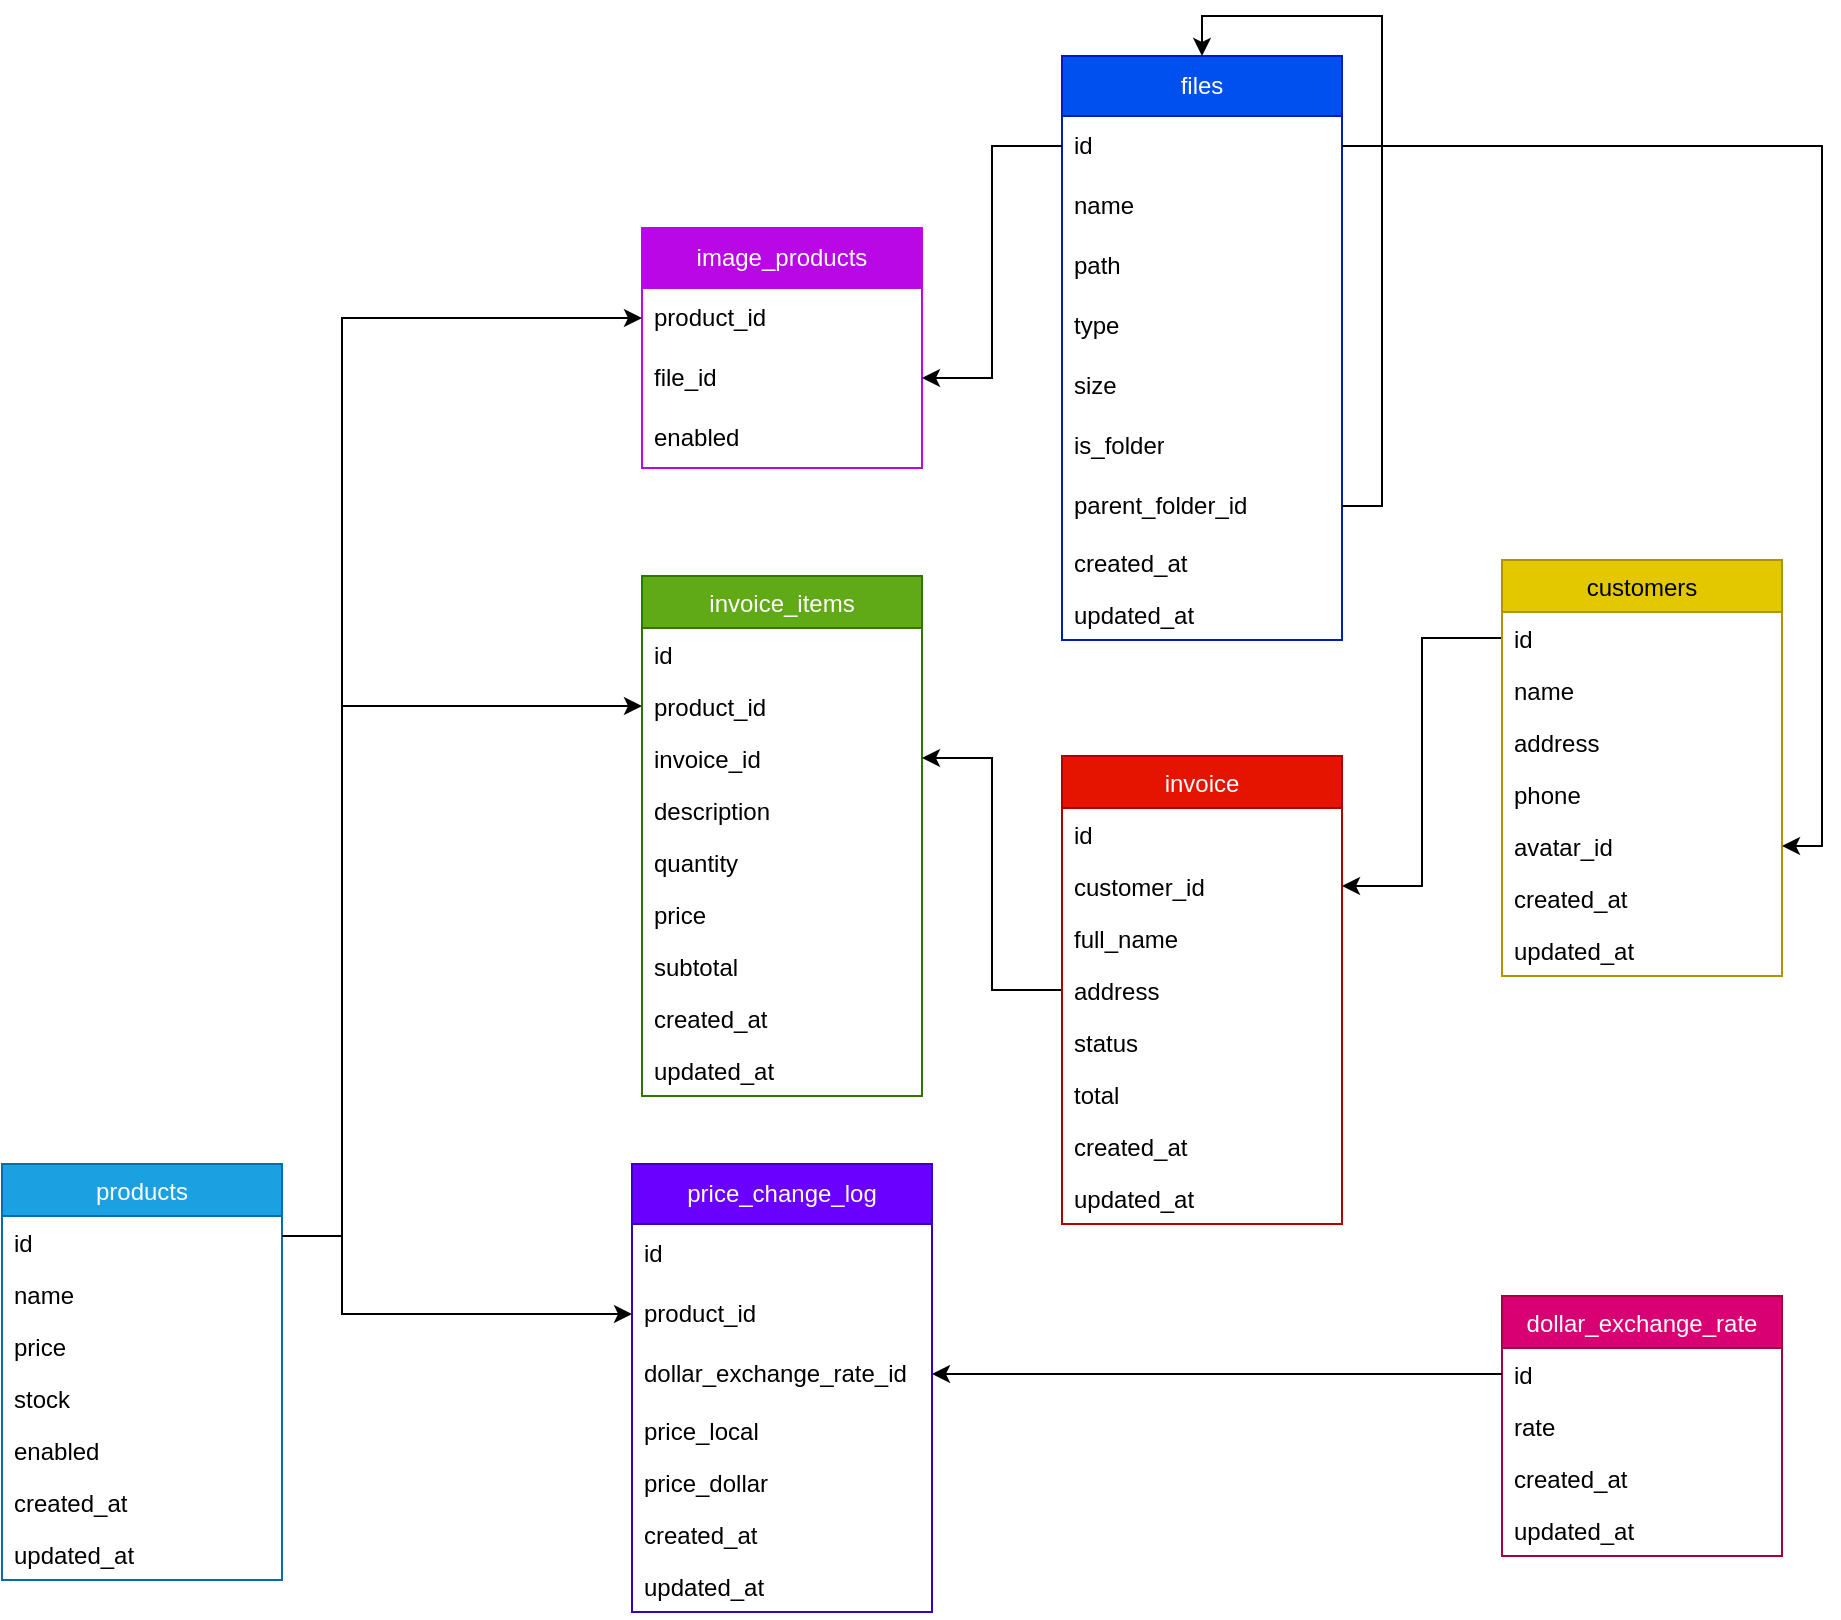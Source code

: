 <mxfile version="22.1.11" type="device">
  <diagram id="StSp4dpz71DNhP6_kaDA" name="Página-1">
    <mxGraphModel dx="398" dy="232" grid="1" gridSize="10" guides="1" tooltips="1" connect="1" arrows="1" fold="1" page="1" pageScale="1" pageWidth="1169" pageHeight="827" background="none" math="0" shadow="0">
      <root>
        <mxCell id="0" />
        <mxCell id="1" parent="0" />
        <mxCell id="2rAFD38zC0uxjUOUbgZW-3" value="products" style="swimlane;fontStyle=0;childLayout=stackLayout;horizontal=1;startSize=26;fillColor=#1ba1e2;horizontalStack=0;resizeParent=1;resizeParentMax=0;resizeLast=0;collapsible=1;marginBottom=0;strokeColor=#006EAF;fontColor=#ffffff;" parent="1" vertex="1">
          <mxGeometry x="90" y="584" width="140" height="208" as="geometry" />
        </mxCell>
        <mxCell id="2rAFD38zC0uxjUOUbgZW-4" value="id" style="text;strokeColor=none;fillColor=none;align=left;verticalAlign=top;spacingLeft=4;spacingRight=4;overflow=hidden;rotatable=0;points=[[0,0.5],[1,0.5]];portConstraint=eastwest;" parent="2rAFD38zC0uxjUOUbgZW-3" vertex="1">
          <mxGeometry y="26" width="140" height="26" as="geometry" />
        </mxCell>
        <mxCell id="2rAFD38zC0uxjUOUbgZW-5" value="name" style="text;align=left;verticalAlign=top;spacingLeft=4;spacingRight=4;overflow=hidden;rotatable=0;points=[[0,0.5],[1,0.5]];portConstraint=eastwest;" parent="2rAFD38zC0uxjUOUbgZW-3" vertex="1">
          <mxGeometry y="52" width="140" height="26" as="geometry" />
        </mxCell>
        <mxCell id="2rAFD38zC0uxjUOUbgZW-6" value="price" style="text;strokeColor=none;fillColor=none;align=left;verticalAlign=top;spacingLeft=4;spacingRight=4;overflow=hidden;rotatable=0;points=[[0,0.5],[1,0.5]];portConstraint=eastwest;" parent="2rAFD38zC0uxjUOUbgZW-3" vertex="1">
          <mxGeometry y="78" width="140" height="26" as="geometry" />
        </mxCell>
        <mxCell id="2rAFD38zC0uxjUOUbgZW-27" value="stock" style="text;strokeColor=none;fillColor=none;align=left;verticalAlign=top;spacingLeft=4;spacingRight=4;overflow=hidden;rotatable=0;points=[[0,0.5],[1,0.5]];portConstraint=eastwest;" parent="2rAFD38zC0uxjUOUbgZW-3" vertex="1">
          <mxGeometry y="104" width="140" height="26" as="geometry" />
        </mxCell>
        <mxCell id="l30vzpvQLE8bFLBA5Ncr-18" value="enabled" style="text;strokeColor=none;fillColor=none;align=left;verticalAlign=top;spacingLeft=4;spacingRight=4;overflow=hidden;rotatable=0;points=[[0,0.5],[1,0.5]];portConstraint=eastwest;" parent="2rAFD38zC0uxjUOUbgZW-3" vertex="1">
          <mxGeometry y="130" width="140" height="26" as="geometry" />
        </mxCell>
        <mxCell id="l30vzpvQLE8bFLBA5Ncr-13" value="created_at" style="text;strokeColor=none;fillColor=none;align=left;verticalAlign=top;spacingLeft=4;spacingRight=4;overflow=hidden;rotatable=0;points=[[0,0.5],[1,0.5]];portConstraint=eastwest;" parent="2rAFD38zC0uxjUOUbgZW-3" vertex="1">
          <mxGeometry y="156" width="140" height="26" as="geometry" />
        </mxCell>
        <mxCell id="l30vzpvQLE8bFLBA5Ncr-12" value="updated_at" style="text;strokeColor=none;fillColor=none;align=left;verticalAlign=top;spacingLeft=4;spacingRight=4;overflow=hidden;rotatable=0;points=[[0,0.5],[1,0.5]];portConstraint=eastwest;" parent="2rAFD38zC0uxjUOUbgZW-3" vertex="1">
          <mxGeometry y="182" width="140" height="26" as="geometry" />
        </mxCell>
        <mxCell id="2rAFD38zC0uxjUOUbgZW-8" value="invoice_items" style="swimlane;fontStyle=0;childLayout=stackLayout;horizontal=1;startSize=26;fillColor=#60a917;horizontalStack=0;resizeParent=1;resizeParentMax=0;resizeLast=0;collapsible=1;marginBottom=0;strokeColor=#2D7600;fontColor=#ffffff;" parent="1" vertex="1">
          <mxGeometry x="410" y="290" width="140" height="260" as="geometry" />
        </mxCell>
        <mxCell id="2rAFD38zC0uxjUOUbgZW-9" value="id" style="text;strokeColor=none;fillColor=none;align=left;verticalAlign=top;spacingLeft=4;spacingRight=4;overflow=hidden;rotatable=0;points=[[0,0.5],[1,0.5]];portConstraint=eastwest;" parent="2rAFD38zC0uxjUOUbgZW-8" vertex="1">
          <mxGeometry y="26" width="140" height="26" as="geometry" />
        </mxCell>
        <mxCell id="2rAFD38zC0uxjUOUbgZW-10" value="product_id" style="text;strokeColor=none;fillColor=none;align=left;verticalAlign=top;spacingLeft=4;spacingRight=4;overflow=hidden;rotatable=0;points=[[0,0.5],[1,0.5]];portConstraint=eastwest;" parent="2rAFD38zC0uxjUOUbgZW-8" vertex="1">
          <mxGeometry y="52" width="140" height="26" as="geometry" />
        </mxCell>
        <mxCell id="2rAFD38zC0uxjUOUbgZW-37" value="invoice_id" style="text;strokeColor=none;fillColor=none;align=left;verticalAlign=top;spacingLeft=4;spacingRight=4;overflow=hidden;rotatable=0;points=[[0,0.5],[1,0.5]];portConstraint=eastwest;" parent="2rAFD38zC0uxjUOUbgZW-8" vertex="1">
          <mxGeometry y="78" width="140" height="26" as="geometry" />
        </mxCell>
        <mxCell id="2rAFD38zC0uxjUOUbgZW-11" value="description" style="text;strokeColor=none;fillColor=none;align=left;verticalAlign=top;spacingLeft=4;spacingRight=4;overflow=hidden;rotatable=0;points=[[0,0.5],[1,0.5]];portConstraint=eastwest;" parent="2rAFD38zC0uxjUOUbgZW-8" vertex="1">
          <mxGeometry y="104" width="140" height="26" as="geometry" />
        </mxCell>
        <mxCell id="2rAFD38zC0uxjUOUbgZW-26" value="quantity" style="text;strokeColor=none;fillColor=none;align=left;verticalAlign=top;spacingLeft=4;spacingRight=4;overflow=hidden;rotatable=0;points=[[0,0.5],[1,0.5]];portConstraint=eastwest;" parent="2rAFD38zC0uxjUOUbgZW-8" vertex="1">
          <mxGeometry y="130" width="140" height="26" as="geometry" />
        </mxCell>
        <mxCell id="2rAFD38zC0uxjUOUbgZW-35" value="price" style="text;strokeColor=none;fillColor=none;align=left;verticalAlign=top;spacingLeft=4;spacingRight=4;overflow=hidden;rotatable=0;points=[[0,0.5],[1,0.5]];portConstraint=eastwest;" parent="2rAFD38zC0uxjUOUbgZW-8" vertex="1">
          <mxGeometry y="156" width="140" height="26" as="geometry" />
        </mxCell>
        <mxCell id="2rAFD38zC0uxjUOUbgZW-34" value="subtotal" style="text;strokeColor=none;fillColor=none;align=left;verticalAlign=top;spacingLeft=4;spacingRight=4;overflow=hidden;rotatable=0;points=[[0,0.5],[1,0.5]];portConstraint=eastwest;" parent="2rAFD38zC0uxjUOUbgZW-8" vertex="1">
          <mxGeometry y="182" width="140" height="26" as="geometry" />
        </mxCell>
        <mxCell id="l30vzpvQLE8bFLBA5Ncr-11" value="created_at" style="text;strokeColor=none;fillColor=none;align=left;verticalAlign=top;spacingLeft=4;spacingRight=4;overflow=hidden;rotatable=0;points=[[0,0.5],[1,0.5]];portConstraint=eastwest;" parent="2rAFD38zC0uxjUOUbgZW-8" vertex="1">
          <mxGeometry y="208" width="140" height="26" as="geometry" />
        </mxCell>
        <mxCell id="l30vzpvQLE8bFLBA5Ncr-10" value="updated_at" style="text;strokeColor=none;fillColor=none;align=left;verticalAlign=top;spacingLeft=4;spacingRight=4;overflow=hidden;rotatable=0;points=[[0,0.5],[1,0.5]];portConstraint=eastwest;" parent="2rAFD38zC0uxjUOUbgZW-8" vertex="1">
          <mxGeometry y="234" width="140" height="26" as="geometry" />
        </mxCell>
        <mxCell id="2rAFD38zC0uxjUOUbgZW-38" style="edgeStyle=orthogonalEdgeStyle;rounded=0;orthogonalLoop=1;jettySize=auto;html=1;" parent="1" source="2rAFD38zC0uxjUOUbgZW-13" target="2rAFD38zC0uxjUOUbgZW-37" edge="1">
          <mxGeometry relative="1" as="geometry" />
        </mxCell>
        <mxCell id="2rAFD38zC0uxjUOUbgZW-13" value="invoice" style="swimlane;fontStyle=0;childLayout=stackLayout;horizontal=1;startSize=26;fillColor=#e51400;horizontalStack=0;resizeParent=1;resizeParentMax=0;resizeLast=0;collapsible=1;marginBottom=0;strokeColor=#B20000;fontColor=#ffffff;" parent="1" vertex="1">
          <mxGeometry x="620" y="380" width="140" height="234" as="geometry" />
        </mxCell>
        <mxCell id="2rAFD38zC0uxjUOUbgZW-14" value="id" style="text;strokeColor=none;fillColor=none;align=left;verticalAlign=top;spacingLeft=4;spacingRight=4;overflow=hidden;rotatable=0;points=[[0,0.5],[1,0.5]];portConstraint=eastwest;" parent="2rAFD38zC0uxjUOUbgZW-13" vertex="1">
          <mxGeometry y="26" width="140" height="26" as="geometry" />
        </mxCell>
        <mxCell id="2rAFD38zC0uxjUOUbgZW-39" value="customer_id" style="text;strokeColor=none;fillColor=none;align=left;verticalAlign=top;spacingLeft=4;spacingRight=4;overflow=hidden;rotatable=0;points=[[0,0.5],[1,0.5]];portConstraint=eastwest;" parent="2rAFD38zC0uxjUOUbgZW-13" vertex="1">
          <mxGeometry y="52" width="140" height="26" as="geometry" />
        </mxCell>
        <mxCell id="YsdkRLHZaZVVEglEEMiI-2" value="full_name" style="text;strokeColor=none;fillColor=none;align=left;verticalAlign=top;spacingLeft=4;spacingRight=4;overflow=hidden;rotatable=0;points=[[0,0.5],[1,0.5]];portConstraint=eastwest;" vertex="1" parent="2rAFD38zC0uxjUOUbgZW-13">
          <mxGeometry y="78" width="140" height="26" as="geometry" />
        </mxCell>
        <mxCell id="YsdkRLHZaZVVEglEEMiI-1" value="address" style="text;strokeColor=none;fillColor=none;align=left;verticalAlign=top;spacingLeft=4;spacingRight=4;overflow=hidden;rotatable=0;points=[[0,0.5],[1,0.5]];portConstraint=eastwest;" vertex="1" parent="2rAFD38zC0uxjUOUbgZW-13">
          <mxGeometry y="104" width="140" height="26" as="geometry" />
        </mxCell>
        <mxCell id="YsdkRLHZaZVVEglEEMiI-3" value="status" style="text;strokeColor=none;fillColor=none;align=left;verticalAlign=top;spacingLeft=4;spacingRight=4;overflow=hidden;rotatable=0;points=[[0,0.5],[1,0.5]];portConstraint=eastwest;" vertex="1" parent="2rAFD38zC0uxjUOUbgZW-13">
          <mxGeometry y="130" width="140" height="26" as="geometry" />
        </mxCell>
        <mxCell id="2rAFD38zC0uxjUOUbgZW-41" value="total" style="text;strokeColor=none;fillColor=none;align=left;verticalAlign=top;spacingLeft=4;spacingRight=4;overflow=hidden;rotatable=0;points=[[0,0.5],[1,0.5]];portConstraint=eastwest;" parent="2rAFD38zC0uxjUOUbgZW-13" vertex="1">
          <mxGeometry y="156" width="140" height="26" as="geometry" />
        </mxCell>
        <mxCell id="l30vzpvQLE8bFLBA5Ncr-6" value="created_at" style="text;strokeColor=none;fillColor=none;align=left;verticalAlign=top;spacingLeft=4;spacingRight=4;overflow=hidden;rotatable=0;points=[[0,0.5],[1,0.5]];portConstraint=eastwest;" parent="2rAFD38zC0uxjUOUbgZW-13" vertex="1">
          <mxGeometry y="182" width="140" height="26" as="geometry" />
        </mxCell>
        <mxCell id="l30vzpvQLE8bFLBA5Ncr-7" value="updated_at" style="text;strokeColor=none;fillColor=none;align=left;verticalAlign=top;spacingLeft=4;spacingRight=4;overflow=hidden;rotatable=0;points=[[0,0.5],[1,0.5]];portConstraint=eastwest;" parent="2rAFD38zC0uxjUOUbgZW-13" vertex="1">
          <mxGeometry y="208" width="140" height="26" as="geometry" />
        </mxCell>
        <mxCell id="2rAFD38zC0uxjUOUbgZW-40" style="edgeStyle=orthogonalEdgeStyle;rounded=0;orthogonalLoop=1;jettySize=auto;html=1;" parent="1" source="2rAFD38zC0uxjUOUbgZW-29" target="2rAFD38zC0uxjUOUbgZW-39" edge="1">
          <mxGeometry relative="1" as="geometry" />
        </mxCell>
        <mxCell id="2rAFD38zC0uxjUOUbgZW-28" value="customers" style="swimlane;fontStyle=0;childLayout=stackLayout;horizontal=1;startSize=26;fillColor=#e3c800;horizontalStack=0;resizeParent=1;resizeParentMax=0;resizeLast=0;collapsible=1;marginBottom=0;strokeColor=#B09500;fontColor=#000000;" parent="1" vertex="1">
          <mxGeometry x="840" y="282" width="140" height="208" as="geometry" />
        </mxCell>
        <mxCell id="2rAFD38zC0uxjUOUbgZW-29" value="id" style="text;strokeColor=none;fillColor=none;align=left;verticalAlign=top;spacingLeft=4;spacingRight=4;overflow=hidden;rotatable=0;points=[[0,0.5],[1,0.5]];portConstraint=eastwest;" parent="2rAFD38zC0uxjUOUbgZW-28" vertex="1">
          <mxGeometry y="26" width="140" height="26" as="geometry" />
        </mxCell>
        <mxCell id="2rAFD38zC0uxjUOUbgZW-30" value="name" style="text;strokeColor=none;fillColor=none;align=left;verticalAlign=top;spacingLeft=4;spacingRight=4;overflow=hidden;rotatable=0;points=[[0,0.5],[1,0.5]];portConstraint=eastwest;" parent="2rAFD38zC0uxjUOUbgZW-28" vertex="1">
          <mxGeometry y="52" width="140" height="26" as="geometry" />
        </mxCell>
        <mxCell id="2rAFD38zC0uxjUOUbgZW-31" value="address" style="text;strokeColor=none;fillColor=none;align=left;verticalAlign=top;spacingLeft=4;spacingRight=4;overflow=hidden;rotatable=0;points=[[0,0.5],[1,0.5]];portConstraint=eastwest;" parent="2rAFD38zC0uxjUOUbgZW-28" vertex="1">
          <mxGeometry y="78" width="140" height="26" as="geometry" />
        </mxCell>
        <mxCell id="2rAFD38zC0uxjUOUbgZW-32" value="phone" style="text;strokeColor=none;fillColor=none;align=left;verticalAlign=top;spacingLeft=4;spacingRight=4;overflow=hidden;rotatable=0;points=[[0,0.5],[1,0.5]];portConstraint=eastwest;" parent="2rAFD38zC0uxjUOUbgZW-28" vertex="1">
          <mxGeometry y="104" width="140" height="26" as="geometry" />
        </mxCell>
        <mxCell id="mTujIxi3S5my56Df8Dxe-20" value="avatar_id" style="text;strokeColor=none;fillColor=none;align=left;verticalAlign=top;spacingLeft=4;spacingRight=4;overflow=hidden;rotatable=0;points=[[0,0.5],[1,0.5]];portConstraint=eastwest;" parent="2rAFD38zC0uxjUOUbgZW-28" vertex="1">
          <mxGeometry y="130" width="140" height="26" as="geometry" />
        </mxCell>
        <mxCell id="l30vzpvQLE8bFLBA5Ncr-1" value="created_at" style="text;strokeColor=none;fillColor=none;align=left;verticalAlign=top;spacingLeft=4;spacingRight=4;overflow=hidden;rotatable=0;points=[[0,0.5],[1,0.5]];portConstraint=eastwest;" parent="2rAFD38zC0uxjUOUbgZW-28" vertex="1">
          <mxGeometry y="156" width="140" height="26" as="geometry" />
        </mxCell>
        <mxCell id="l30vzpvQLE8bFLBA5Ncr-2" value="updated_at" style="text;strokeColor=none;fillColor=none;align=left;verticalAlign=top;spacingLeft=4;spacingRight=4;overflow=hidden;rotatable=0;points=[[0,0.5],[1,0.5]];portConstraint=eastwest;" parent="2rAFD38zC0uxjUOUbgZW-28" vertex="1">
          <mxGeometry y="182" width="140" height="26" as="geometry" />
        </mxCell>
        <mxCell id="2rAFD38zC0uxjUOUbgZW-42" value="dollar_exchange_rate" style="swimlane;fontStyle=0;childLayout=stackLayout;horizontal=1;startSize=26;fillColor=#d80073;horizontalStack=0;resizeParent=1;resizeParentMax=0;resizeLast=0;collapsible=1;marginBottom=0;strokeColor=#A50040;fontColor=#ffffff;" parent="1" vertex="1">
          <mxGeometry x="840" y="650" width="140" height="130" as="geometry" />
        </mxCell>
        <mxCell id="2rAFD38zC0uxjUOUbgZW-43" value="id" style="text;strokeColor=none;fillColor=none;align=left;verticalAlign=top;spacingLeft=4;spacingRight=4;overflow=hidden;rotatable=0;points=[[0,0.5],[1,0.5]];portConstraint=eastwest;" parent="2rAFD38zC0uxjUOUbgZW-42" vertex="1">
          <mxGeometry y="26" width="140" height="26" as="geometry" />
        </mxCell>
        <mxCell id="2rAFD38zC0uxjUOUbgZW-45" value="rate" style="text;strokeColor=none;fillColor=none;align=left;verticalAlign=top;spacingLeft=4;spacingRight=4;overflow=hidden;rotatable=0;points=[[0,0.5],[1,0.5]];portConstraint=eastwest;" parent="2rAFD38zC0uxjUOUbgZW-42" vertex="1">
          <mxGeometry y="52" width="140" height="26" as="geometry" />
        </mxCell>
        <mxCell id="l30vzpvQLE8bFLBA5Ncr-9" value="created_at" style="text;strokeColor=none;fillColor=none;align=left;verticalAlign=top;spacingLeft=4;spacingRight=4;overflow=hidden;rotatable=0;points=[[0,0.5],[1,0.5]];portConstraint=eastwest;" parent="2rAFD38zC0uxjUOUbgZW-42" vertex="1">
          <mxGeometry y="78" width="140" height="26" as="geometry" />
        </mxCell>
        <mxCell id="l30vzpvQLE8bFLBA5Ncr-8" value="updated_at" style="text;strokeColor=none;fillColor=none;align=left;verticalAlign=top;spacingLeft=4;spacingRight=4;overflow=hidden;rotatable=0;points=[[0,0.5],[1,0.5]];portConstraint=eastwest;" parent="2rAFD38zC0uxjUOUbgZW-42" vertex="1">
          <mxGeometry y="104" width="140" height="26" as="geometry" />
        </mxCell>
        <mxCell id="l30vzpvQLE8bFLBA5Ncr-14" value="price_change_log" style="swimlane;fontStyle=0;childLayout=stackLayout;horizontal=1;startSize=30;horizontalStack=0;resizeParent=1;resizeParentMax=0;resizeLast=0;collapsible=1;marginBottom=0;whiteSpace=wrap;html=1;fillColor=#6a00ff;fontColor=#ffffff;strokeColor=#3700CC;" parent="1" vertex="1">
          <mxGeometry x="405" y="584" width="150" height="224" as="geometry" />
        </mxCell>
        <mxCell id="l30vzpvQLE8bFLBA5Ncr-15" value="id" style="text;strokeColor=none;fillColor=none;align=left;verticalAlign=middle;spacingLeft=4;spacingRight=4;overflow=hidden;points=[[0,0.5],[1,0.5]];portConstraint=eastwest;rotatable=0;whiteSpace=wrap;html=1;" parent="l30vzpvQLE8bFLBA5Ncr-14" vertex="1">
          <mxGeometry y="30" width="150" height="30" as="geometry" />
        </mxCell>
        <mxCell id="mTujIxi3S5my56Df8Dxe-5" value="product_id" style="text;strokeColor=none;fillColor=none;align=left;verticalAlign=middle;spacingLeft=4;spacingRight=4;overflow=hidden;points=[[0,0.5],[1,0.5]];portConstraint=eastwest;rotatable=0;whiteSpace=wrap;html=1;" parent="l30vzpvQLE8bFLBA5Ncr-14" vertex="1">
          <mxGeometry y="60" width="150" height="30" as="geometry" />
        </mxCell>
        <mxCell id="mTujIxi3S5my56Df8Dxe-8" value="dollar_exchange_rate_id" style="text;strokeColor=none;fillColor=none;align=left;verticalAlign=middle;spacingLeft=4;spacingRight=4;overflow=hidden;points=[[0,0.5],[1,0.5]];portConstraint=eastwest;rotatable=0;whiteSpace=wrap;html=1;" parent="l30vzpvQLE8bFLBA5Ncr-14" vertex="1">
          <mxGeometry y="90" width="150" height="30" as="geometry" />
        </mxCell>
        <mxCell id="mTujIxi3S5my56Df8Dxe-1" value="price_local" style="text;strokeColor=none;fillColor=none;align=left;verticalAlign=top;spacingLeft=4;spacingRight=4;overflow=hidden;rotatable=0;points=[[0,0.5],[1,0.5]];portConstraint=eastwest;" parent="l30vzpvQLE8bFLBA5Ncr-14" vertex="1">
          <mxGeometry y="120" width="150" height="26" as="geometry" />
        </mxCell>
        <mxCell id="mTujIxi3S5my56Df8Dxe-2" value="price_dollar" style="text;strokeColor=none;fillColor=none;align=left;verticalAlign=top;spacingLeft=4;spacingRight=4;overflow=hidden;rotatable=0;points=[[0,0.5],[1,0.5]];portConstraint=eastwest;" parent="l30vzpvQLE8bFLBA5Ncr-14" vertex="1">
          <mxGeometry y="146" width="150" height="26" as="geometry" />
        </mxCell>
        <mxCell id="mTujIxi3S5my56Df8Dxe-3" value="created_at" style="text;strokeColor=none;fillColor=none;align=left;verticalAlign=top;spacingLeft=4;spacingRight=4;overflow=hidden;rotatable=0;points=[[0,0.5],[1,0.5]];portConstraint=eastwest;" parent="l30vzpvQLE8bFLBA5Ncr-14" vertex="1">
          <mxGeometry y="172" width="150" height="26" as="geometry" />
        </mxCell>
        <mxCell id="mTujIxi3S5my56Df8Dxe-4" value="updated_at" style="text;strokeColor=none;fillColor=none;align=left;verticalAlign=top;spacingLeft=4;spacingRight=4;overflow=hidden;rotatable=0;points=[[0,0.5],[1,0.5]];portConstraint=eastwest;" parent="l30vzpvQLE8bFLBA5Ncr-14" vertex="1">
          <mxGeometry y="198" width="150" height="26" as="geometry" />
        </mxCell>
        <mxCell id="mTujIxi3S5my56Df8Dxe-6" style="edgeStyle=orthogonalEdgeStyle;rounded=0;orthogonalLoop=1;jettySize=auto;html=1;" parent="1" source="2rAFD38zC0uxjUOUbgZW-4" target="mTujIxi3S5my56Df8Dxe-5" edge="1">
          <mxGeometry relative="1" as="geometry">
            <Array as="points">
              <mxPoint x="260" y="620" />
              <mxPoint x="260" y="659" />
            </Array>
          </mxGeometry>
        </mxCell>
        <mxCell id="mTujIxi3S5my56Df8Dxe-7" style="edgeStyle=orthogonalEdgeStyle;rounded=0;orthogonalLoop=1;jettySize=auto;html=1;" parent="1" source="2rAFD38zC0uxjUOUbgZW-4" target="2rAFD38zC0uxjUOUbgZW-10" edge="1">
          <mxGeometry relative="1" as="geometry">
            <Array as="points">
              <mxPoint x="260" y="620" />
              <mxPoint x="260" y="355" />
            </Array>
          </mxGeometry>
        </mxCell>
        <mxCell id="mTujIxi3S5my56Df8Dxe-10" style="edgeStyle=orthogonalEdgeStyle;rounded=0;orthogonalLoop=1;jettySize=auto;html=1;" parent="1" source="2rAFD38zC0uxjUOUbgZW-43" target="mTujIxi3S5my56Df8Dxe-8" edge="1">
          <mxGeometry relative="1" as="geometry" />
        </mxCell>
        <mxCell id="mTujIxi3S5my56Df8Dxe-12" value="files" style="swimlane;fontStyle=0;childLayout=stackLayout;horizontal=1;startSize=30;horizontalStack=0;resizeParent=1;resizeParentMax=0;resizeLast=0;collapsible=1;marginBottom=0;whiteSpace=wrap;html=1;fillColor=#0050ef;fontColor=#ffffff;strokeColor=#001DBC;" parent="1" vertex="1">
          <mxGeometry x="620" y="30" width="140" height="292" as="geometry" />
        </mxCell>
        <mxCell id="mTujIxi3S5my56Df8Dxe-13" value="id" style="text;strokeColor=none;fillColor=none;align=left;verticalAlign=middle;spacingLeft=4;spacingRight=4;overflow=hidden;points=[[0,0.5],[1,0.5]];portConstraint=eastwest;rotatable=0;whiteSpace=wrap;html=1;" parent="mTujIxi3S5my56Df8Dxe-12" vertex="1">
          <mxGeometry y="30" width="140" height="30" as="geometry" />
        </mxCell>
        <mxCell id="mTujIxi3S5my56Df8Dxe-14" value="name" style="text;strokeColor=none;fillColor=none;align=left;verticalAlign=middle;spacingLeft=4;spacingRight=4;overflow=hidden;points=[[0,0.5],[1,0.5]];portConstraint=eastwest;rotatable=0;whiteSpace=wrap;html=1;" parent="mTujIxi3S5my56Df8Dxe-12" vertex="1">
          <mxGeometry y="60" width="140" height="30" as="geometry" />
        </mxCell>
        <mxCell id="mTujIxi3S5my56Df8Dxe-15" value="path" style="text;strokeColor=none;fillColor=none;align=left;verticalAlign=middle;spacingLeft=4;spacingRight=4;overflow=hidden;points=[[0,0.5],[1,0.5]];portConstraint=eastwest;rotatable=0;whiteSpace=wrap;html=1;" parent="mTujIxi3S5my56Df8Dxe-12" vertex="1">
          <mxGeometry y="90" width="140" height="30" as="geometry" />
        </mxCell>
        <mxCell id="mTujIxi3S5my56Df8Dxe-18" value="type" style="text;strokeColor=none;fillColor=none;align=left;verticalAlign=middle;spacingLeft=4;spacingRight=4;overflow=hidden;points=[[0,0.5],[1,0.5]];portConstraint=eastwest;rotatable=0;whiteSpace=wrap;html=1;" parent="mTujIxi3S5my56Df8Dxe-12" vertex="1">
          <mxGeometry y="120" width="140" height="30" as="geometry" />
        </mxCell>
        <mxCell id="mTujIxi3S5my56Df8Dxe-19" value="size" style="text;strokeColor=none;fillColor=none;align=left;verticalAlign=middle;spacingLeft=4;spacingRight=4;overflow=hidden;points=[[0,0.5],[1,0.5]];portConstraint=eastwest;rotatable=0;whiteSpace=wrap;html=1;" parent="mTujIxi3S5my56Df8Dxe-12" vertex="1">
          <mxGeometry y="150" width="140" height="30" as="geometry" />
        </mxCell>
        <mxCell id="mTujIxi3S5my56Df8Dxe-31" value="is_folder" style="text;strokeColor=none;fillColor=none;align=left;verticalAlign=middle;spacingLeft=4;spacingRight=4;overflow=hidden;points=[[0,0.5],[1,0.5]];portConstraint=eastwest;rotatable=0;whiteSpace=wrap;html=1;" parent="mTujIxi3S5my56Df8Dxe-12" vertex="1">
          <mxGeometry y="180" width="140" height="30" as="geometry" />
        </mxCell>
        <mxCell id="mTujIxi3S5my56Df8Dxe-34" style="edgeStyle=orthogonalEdgeStyle;rounded=0;orthogonalLoop=1;jettySize=auto;html=1;entryX=0.5;entryY=0;entryDx=0;entryDy=0;" parent="mTujIxi3S5my56Df8Dxe-12" source="mTujIxi3S5my56Df8Dxe-32" target="mTujIxi3S5my56Df8Dxe-12" edge="1">
          <mxGeometry relative="1" as="geometry">
            <Array as="points">
              <mxPoint x="160" y="225" />
              <mxPoint x="160" y="-20" />
              <mxPoint x="70" y="-20" />
            </Array>
          </mxGeometry>
        </mxCell>
        <mxCell id="mTujIxi3S5my56Df8Dxe-32" value="parent_folder_id" style="text;strokeColor=none;fillColor=none;align=left;verticalAlign=middle;spacingLeft=4;spacingRight=4;overflow=hidden;points=[[0,0.5],[1,0.5]];portConstraint=eastwest;rotatable=0;whiteSpace=wrap;html=1;" parent="mTujIxi3S5my56Df8Dxe-12" vertex="1">
          <mxGeometry y="210" width="140" height="30" as="geometry" />
        </mxCell>
        <mxCell id="mTujIxi3S5my56Df8Dxe-16" value="created_at" style="text;strokeColor=none;fillColor=none;align=left;verticalAlign=top;spacingLeft=4;spacingRight=4;overflow=hidden;rotatable=0;points=[[0,0.5],[1,0.5]];portConstraint=eastwest;" parent="mTujIxi3S5my56Df8Dxe-12" vertex="1">
          <mxGeometry y="240" width="140" height="26" as="geometry" />
        </mxCell>
        <mxCell id="mTujIxi3S5my56Df8Dxe-17" value="updated_at" style="text;strokeColor=none;fillColor=none;align=left;verticalAlign=top;spacingLeft=4;spacingRight=4;overflow=hidden;rotatable=0;points=[[0,0.5],[1,0.5]];portConstraint=eastwest;" parent="mTujIxi3S5my56Df8Dxe-12" vertex="1">
          <mxGeometry y="266" width="140" height="26" as="geometry" />
        </mxCell>
        <mxCell id="mTujIxi3S5my56Df8Dxe-23" value="image_products" style="swimlane;fontStyle=0;childLayout=stackLayout;horizontal=1;startSize=30;horizontalStack=0;resizeParent=1;resizeParentMax=0;resizeLast=0;collapsible=1;marginBottom=0;whiteSpace=wrap;html=1;fillColor=#B907E5;strokeColor=#B907E5;fontColor=#ffffff;" parent="1" vertex="1">
          <mxGeometry x="410" y="116" width="140" height="120" as="geometry" />
        </mxCell>
        <mxCell id="mTujIxi3S5my56Df8Dxe-24" value="product_id" style="text;strokeColor=none;fillColor=none;align=left;verticalAlign=middle;spacingLeft=4;spacingRight=4;overflow=hidden;points=[[0,0.5],[1,0.5]];portConstraint=eastwest;rotatable=0;whiteSpace=wrap;html=1;" parent="mTujIxi3S5my56Df8Dxe-23" vertex="1">
          <mxGeometry y="30" width="140" height="30" as="geometry" />
        </mxCell>
        <mxCell id="mTujIxi3S5my56Df8Dxe-25" value="file_id" style="text;strokeColor=none;fillColor=none;align=left;verticalAlign=middle;spacingLeft=4;spacingRight=4;overflow=hidden;points=[[0,0.5],[1,0.5]];portConstraint=eastwest;rotatable=0;whiteSpace=wrap;html=1;" parent="mTujIxi3S5my56Df8Dxe-23" vertex="1">
          <mxGeometry y="60" width="140" height="30" as="geometry" />
        </mxCell>
        <mxCell id="mTujIxi3S5my56Df8Dxe-26" value="enabled" style="text;strokeColor=none;fillColor=none;align=left;verticalAlign=middle;spacingLeft=4;spacingRight=4;overflow=hidden;points=[[0,0.5],[1,0.5]];portConstraint=eastwest;rotatable=0;whiteSpace=wrap;html=1;" parent="mTujIxi3S5my56Df8Dxe-23" vertex="1">
          <mxGeometry y="90" width="140" height="30" as="geometry" />
        </mxCell>
        <mxCell id="mTujIxi3S5my56Df8Dxe-27" style="edgeStyle=orthogonalEdgeStyle;rounded=0;orthogonalLoop=1;jettySize=auto;html=1;" parent="1" source="mTujIxi3S5my56Df8Dxe-13" target="mTujIxi3S5my56Df8Dxe-25" edge="1">
          <mxGeometry relative="1" as="geometry" />
        </mxCell>
        <mxCell id="mTujIxi3S5my56Df8Dxe-29" style="edgeStyle=orthogonalEdgeStyle;rounded=0;orthogonalLoop=1;jettySize=auto;html=1;" parent="1" source="2rAFD38zC0uxjUOUbgZW-4" target="mTujIxi3S5my56Df8Dxe-24" edge="1">
          <mxGeometry relative="1" as="geometry">
            <Array as="points">
              <mxPoint x="260" y="620" />
              <mxPoint x="260" y="161" />
            </Array>
          </mxGeometry>
        </mxCell>
        <mxCell id="mTujIxi3S5my56Df8Dxe-30" style="edgeStyle=orthogonalEdgeStyle;rounded=0;orthogonalLoop=1;jettySize=auto;html=1;exitX=1;exitY=0.5;exitDx=0;exitDy=0;" parent="1" source="mTujIxi3S5my56Df8Dxe-13" target="mTujIxi3S5my56Df8Dxe-20" edge="1">
          <mxGeometry relative="1" as="geometry">
            <Array as="points">
              <mxPoint x="1000" y="75" />
              <mxPoint x="1000" y="425" />
            </Array>
          </mxGeometry>
        </mxCell>
      </root>
    </mxGraphModel>
  </diagram>
</mxfile>
